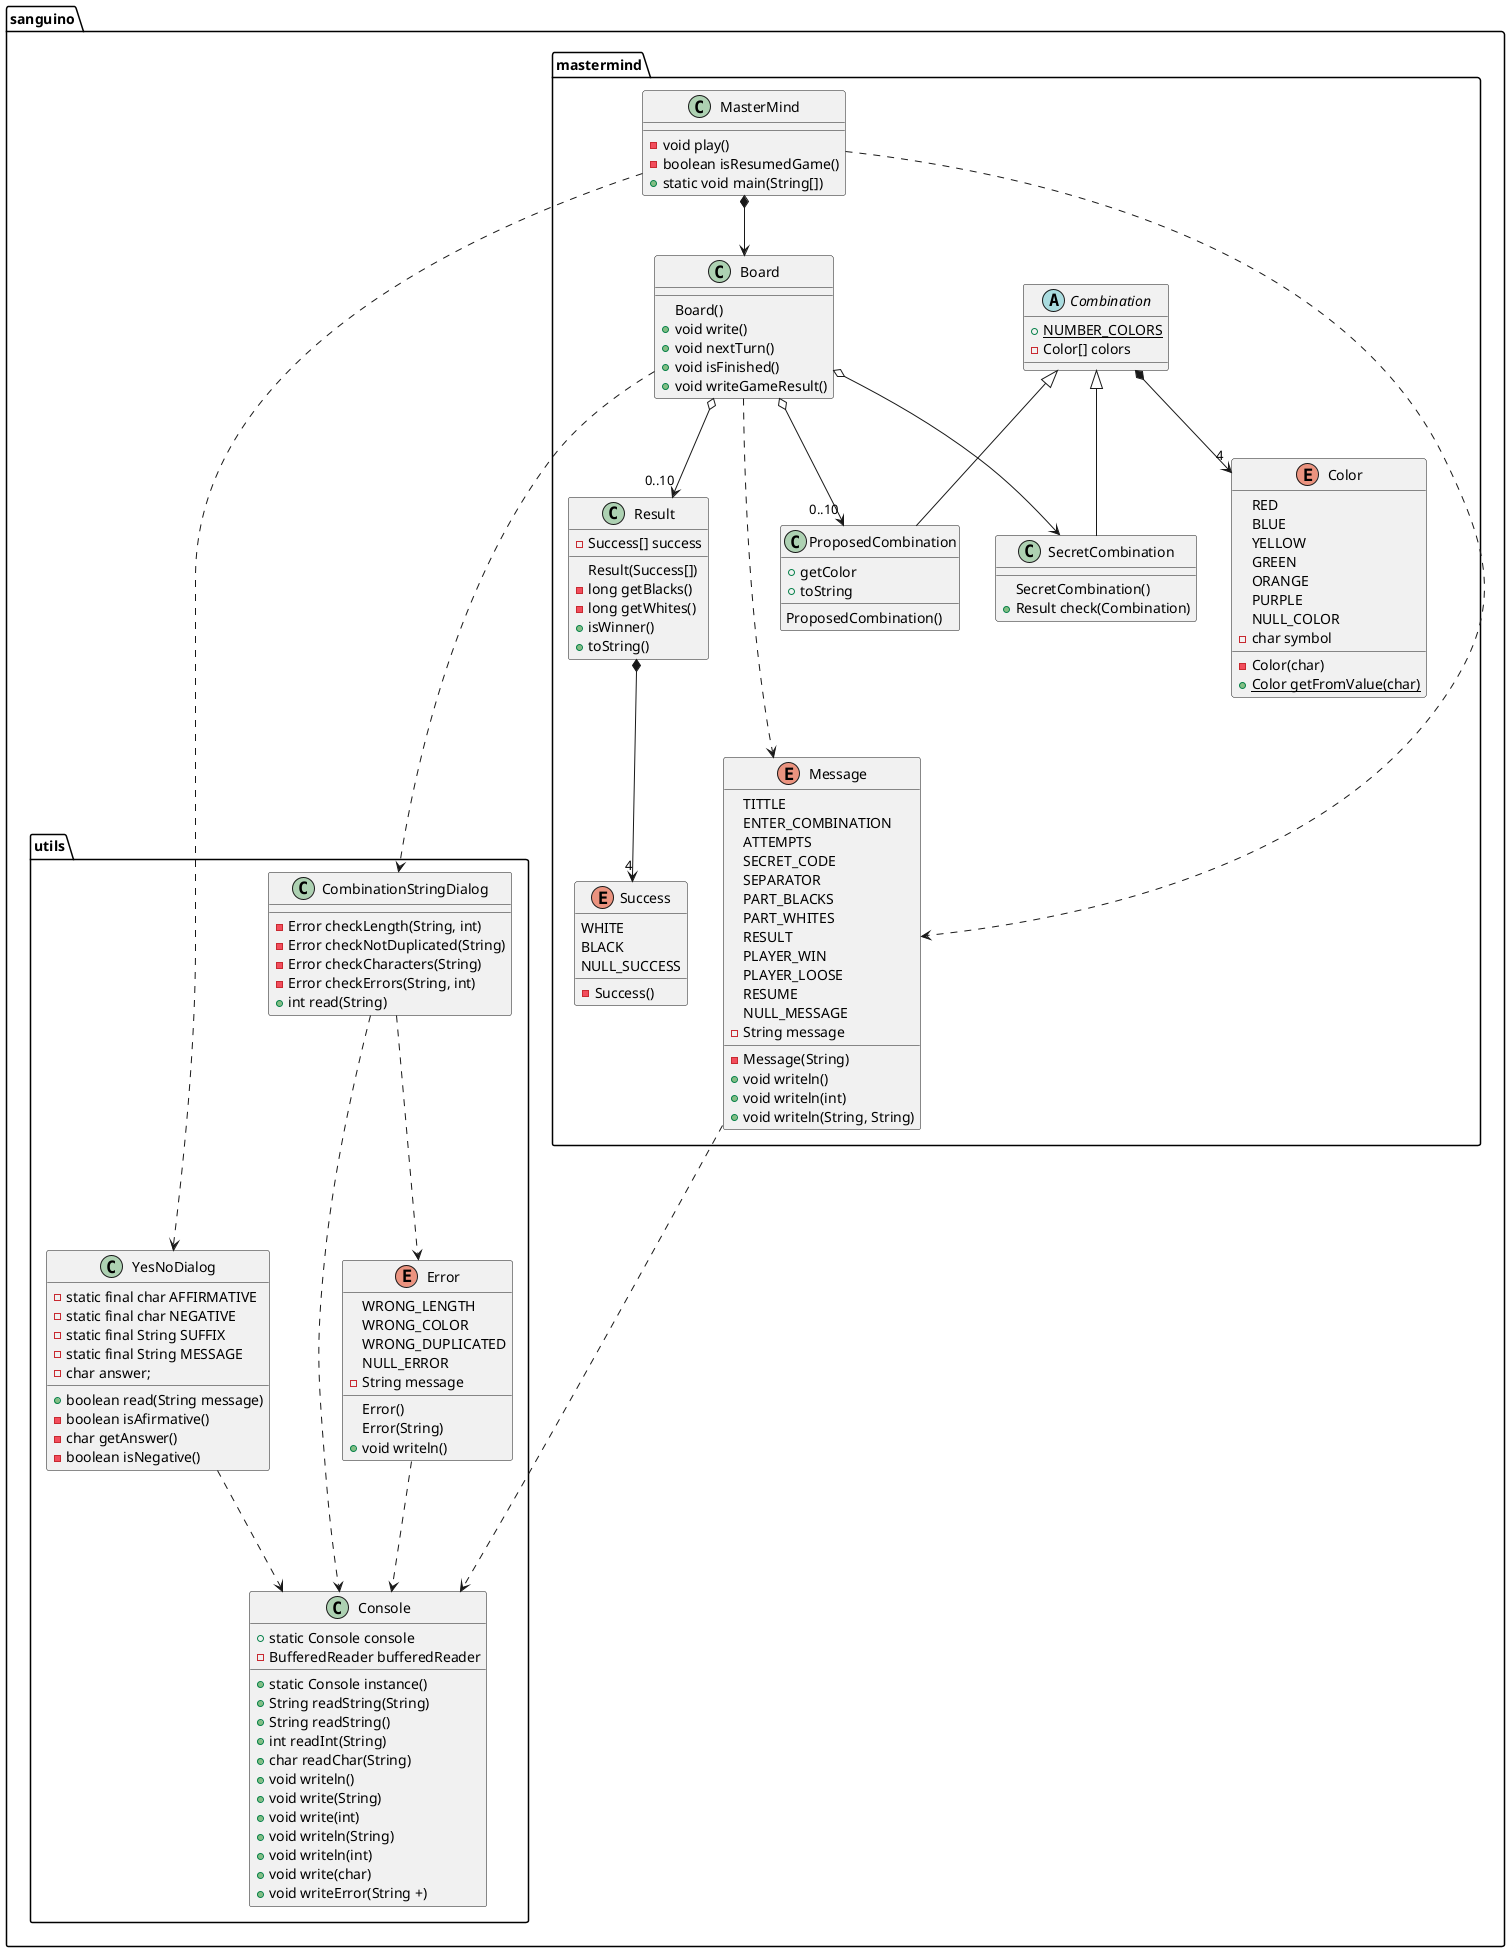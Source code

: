 @startuml mastermindClases
namespace sanguino.mastermind {

    class MasterMind{
	    - void play()
	    - boolean isResumedGame()
	    + static void main(String[])
    }

    class Board {
        Board()
        + void write()
        + void nextTurn()
        + void isFinished()
        + void writeGameResult()
    }

    abstract class Combination {
        + {static} NUMBER_COLORS
        - Color[] colors
    }

    class ProposedCombination extends Combination {
        ProposedCombination()
        + getColor
        + toString
    }

    class SecretCombination extends Combination {
        SecretCombination()
        + Result check(Combination)
    }

    class Result {
        - Success[] success
        Result(Success[])
        - long getBlacks()
        - long getWhites()
        + isWinner()
        + toString()
    }

    enum Color {
        RED
        BLUE
        YELLOW
        GREEN
        ORANGE
        PURPLE
        NULL_COLOR
        - char symbol
        - Color(char)
        + {static} Color getFromValue(char)
    }

    enum Success {
        WHITE
        BLACK
        NULL_SUCCESS
        - Success()
    }

    enum Message {
        TITTLE
        ENTER_COMBINATION
        ATTEMPTS
        SECRET_CODE
        SEPARATOR
        PART_BLACKS
        PART_WHITES
        RESULT
        PLAYER_WIN
        PLAYER_LOOSE
        RESUME
        NULL_MESSAGE
        - String message
        - Message(String)
        + void writeln()
        + void writeln(int)
        + void writeln(String, String)
    }

    MasterMind *-down-> Board
    Board o-down-> "0..10" ProposedCombination
    Board o-down-> SecretCombination
    Board o-down-> "0..10" Result
    Combination *-down-> "4" Color
    Result *-down-> "4" Success
    MasterMind .-down-> Message
    Board .-down-> Message
}

namespace sanguino.utils {

    class Console {
        + static Console console
        + static Console instance()
        - BufferedReader bufferedReader
        + String readString(String)
        + String readString()
        + int readInt(String)
        + char readChar(String)
        + void writeln()
        + void write(String)
        + void write(int)
        + void writeln(String)
        + void writeln(int)
        + void write(char)
        + void writeError(String +)
    }

    class CombinationStringDialog { 
        - Error checkLength(String, int)
        - Error checkNotDuplicated(String)
        - Error checkCharacters(String)
        - Error checkErrors(String, int)
        + int read(String)
    }

    class YesNoDialog {
        - static final char AFFIRMATIVE
        - static final char NEGATIVE
        - static final String SUFFIX
        - static final String MESSAGE
        - char answer;
        + boolean read(String message)
        - boolean isAfirmative()
        - char getAnswer()
        - boolean isNegative()
    }

    enum Error {
        WRONG_LENGTH
        WRONG_COLOR
        WRONG_DUPLICATED
        NULL_ERROR
        - String message
        Error()
        Error(String)
        + void writeln()
    }

    YesNoDialog .-down-> Console
    CombinationStringDialog .-down-> Console
    CombinationStringDialog .-down-> Error
    Error .-down-> Console
}

sanguino.mastermind.Message .-down-> sanguino.utils.Console
sanguino.mastermind.Board .-down-> sanguino.utils.CombinationStringDialog
sanguino.mastermind.MasterMind .-down-> sanguino.utils.YesNoDialog

@enduml